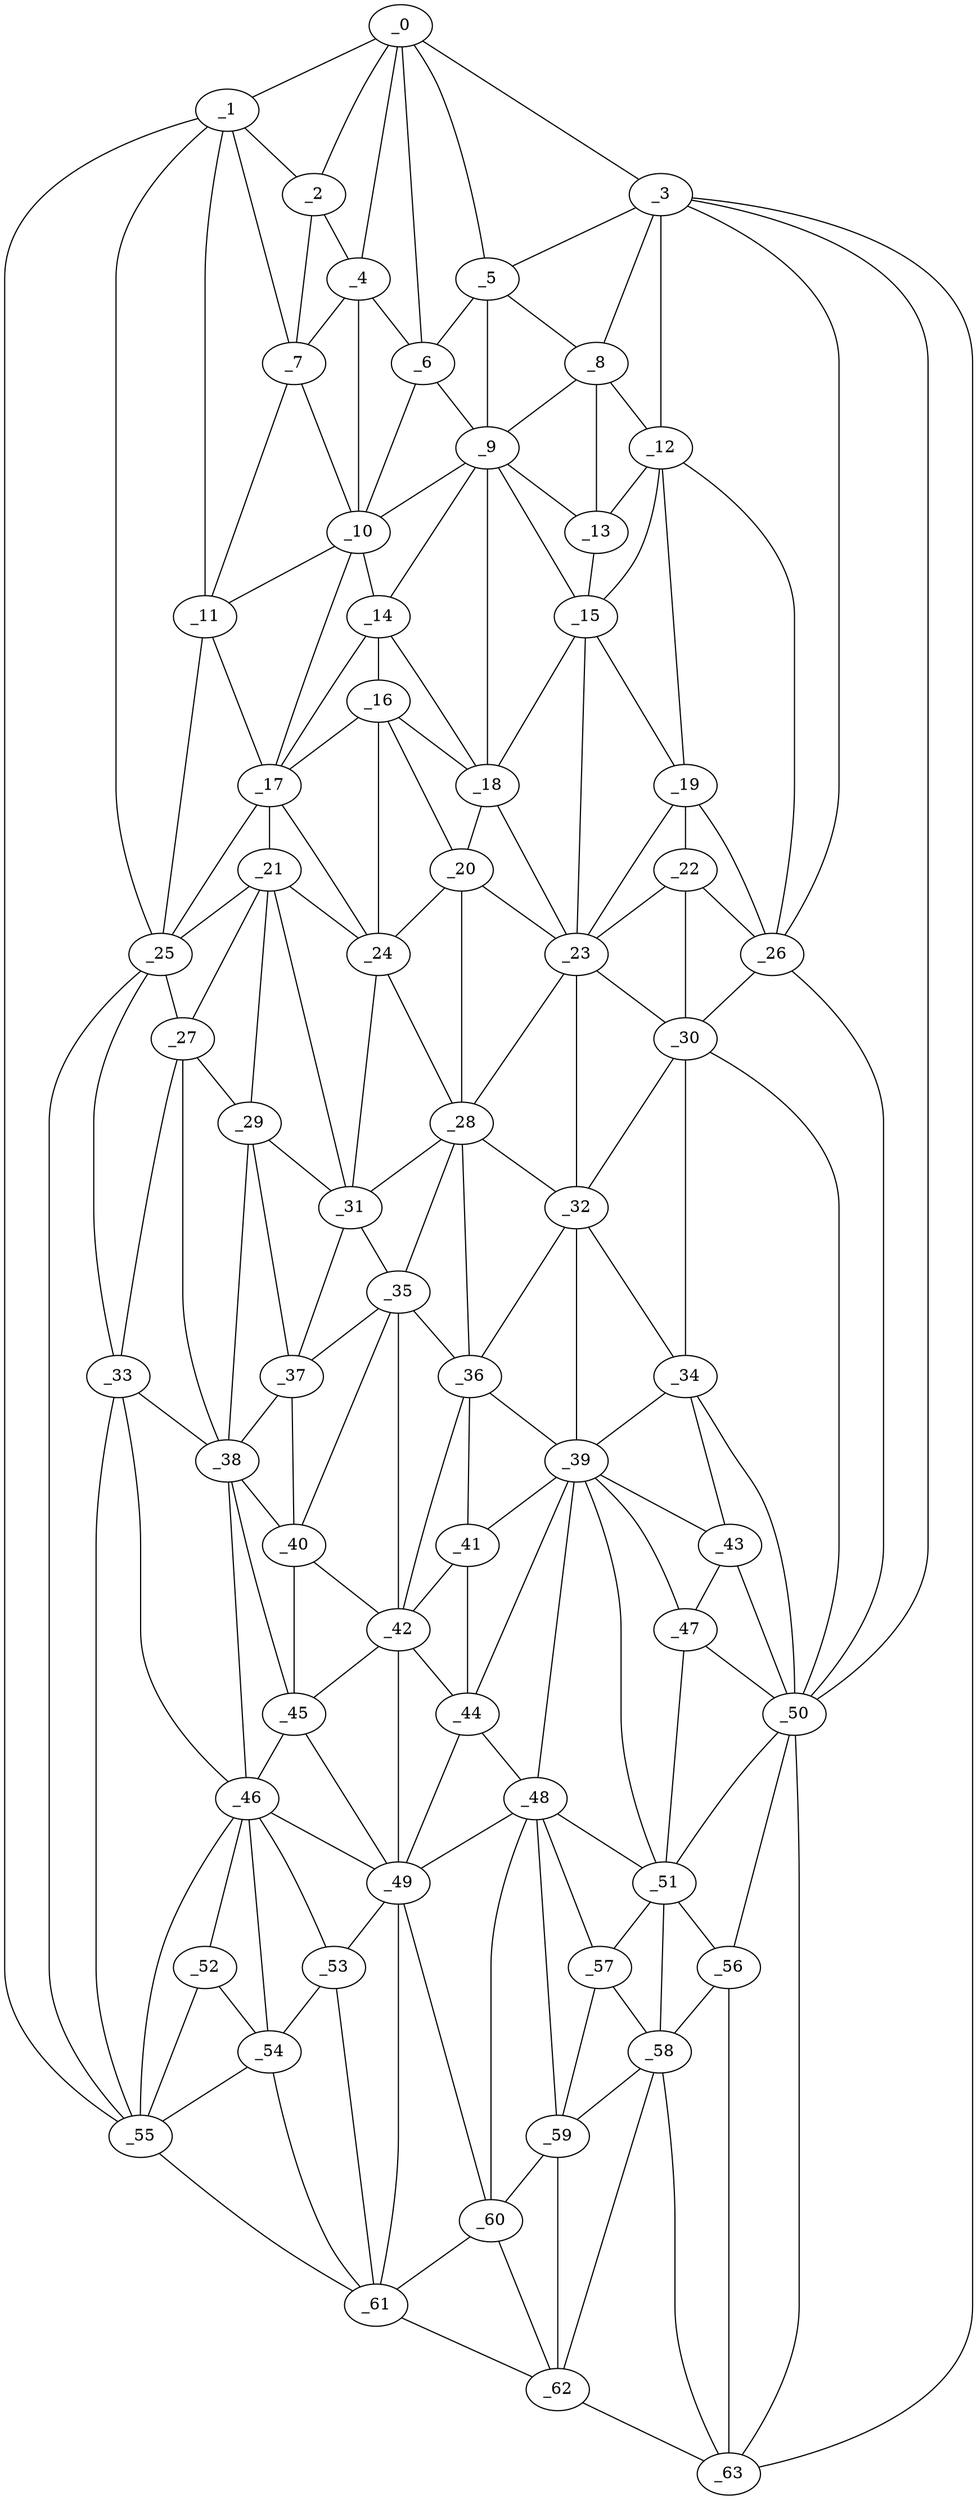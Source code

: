 graph "obj54__15.gxl" {
	_0	 [x=8,
		y=38];
	_1	 [x=9,
		y=96];
	_0 -- _1	 [valence=1];
	_2	 [x=17,
		y=69];
	_0 -- _2	 [valence=1];
	_3	 [x=22,
		y=21];
	_0 -- _3	 [valence=1];
	_4	 [x=23,
		y=63];
	_0 -- _4	 [valence=2];
	_5	 [x=26,
		y=29];
	_0 -- _5	 [valence=1];
	_6	 [x=26,
		y=50];
	_0 -- _6	 [valence=1];
	_1 -- _2	 [valence=2];
	_7	 [x=29,
		y=71];
	_1 -- _7	 [valence=2];
	_11	 [x=37,
		y=71];
	_1 -- _11	 [valence=1];
	_25	 [x=61,
		y=98];
	_1 -- _25	 [valence=2];
	_55	 [x=109,
		y=107];
	_1 -- _55	 [valence=1];
	_2 -- _4	 [valence=2];
	_2 -- _7	 [valence=1];
	_3 -- _5	 [valence=2];
	_8	 [x=36,
		y=25];
	_3 -- _8	 [valence=1];
	_12	 [x=41,
		y=24];
	_3 -- _12	 [valence=2];
	_26	 [x=62,
		y=26];
	_3 -- _26	 [valence=1];
	_50	 [x=102,
		y=28];
	_3 -- _50	 [valence=2];
	_63	 [x=123,
		y=28];
	_3 -- _63	 [valence=1];
	_4 -- _6	 [valence=2];
	_4 -- _7	 [valence=2];
	_10	 [x=37,
		y=64];
	_4 -- _10	 [valence=1];
	_5 -- _6	 [valence=2];
	_5 -- _8	 [valence=2];
	_9	 [x=36,
		y=45];
	_5 -- _9	 [valence=2];
	_6 -- _9	 [valence=1];
	_6 -- _10	 [valence=1];
	_7 -- _10	 [valence=2];
	_7 -- _11	 [valence=2];
	_8 -- _9	 [valence=2];
	_8 -- _12	 [valence=2];
	_13	 [x=44,
		y=29];
	_8 -- _13	 [valence=2];
	_9 -- _10	 [valence=1];
	_9 -- _13	 [valence=2];
	_14	 [x=46,
		y=60];
	_9 -- _14	 [valence=2];
	_15	 [x=48,
		y=29];
	_9 -- _15	 [valence=1];
	_18	 [x=51,
		y=53];
	_9 -- _18	 [valence=1];
	_10 -- _11	 [valence=2];
	_10 -- _14	 [valence=2];
	_17	 [x=50,
		y=72];
	_10 -- _17	 [valence=2];
	_11 -- _17	 [valence=2];
	_11 -- _25	 [valence=2];
	_12 -- _13	 [valence=2];
	_12 -- _15	 [valence=2];
	_19	 [x=54,
		y=29];
	_12 -- _19	 [valence=2];
	_12 -- _26	 [valence=2];
	_13 -- _15	 [valence=2];
	_16	 [x=49,
		y=59];
	_14 -- _16	 [valence=2];
	_14 -- _17	 [valence=1];
	_14 -- _18	 [valence=2];
	_15 -- _18	 [valence=2];
	_15 -- _19	 [valence=2];
	_23	 [x=61,
		y=41];
	_15 -- _23	 [valence=1];
	_16 -- _17	 [valence=2];
	_16 -- _18	 [valence=1];
	_20	 [x=57,
		y=52];
	_16 -- _20	 [valence=2];
	_24	 [x=61,
		y=61];
	_16 -- _24	 [valence=2];
	_21	 [x=58,
		y=73];
	_17 -- _21	 [valence=1];
	_17 -- _24	 [valence=2];
	_17 -- _25	 [valence=1];
	_18 -- _20	 [valence=2];
	_18 -- _23	 [valence=2];
	_22	 [x=61,
		y=31];
	_19 -- _22	 [valence=2];
	_19 -- _23	 [valence=2];
	_19 -- _26	 [valence=1];
	_20 -- _23	 [valence=2];
	_20 -- _24	 [valence=1];
	_28	 [x=69,
		y=61];
	_20 -- _28	 [valence=2];
	_21 -- _24	 [valence=1];
	_21 -- _25	 [valence=2];
	_27	 [x=68,
		y=95];
	_21 -- _27	 [valence=2];
	_29	 [x=70,
		y=75];
	_21 -- _29	 [valence=2];
	_31	 [x=73,
		y=68];
	_21 -- _31	 [valence=2];
	_22 -- _23	 [valence=1];
	_22 -- _26	 [valence=2];
	_30	 [x=71,
		y=29];
	_22 -- _30	 [valence=1];
	_23 -- _28	 [valence=2];
	_23 -- _30	 [valence=2];
	_32	 [x=78,
		y=41];
	_23 -- _32	 [valence=2];
	_24 -- _28	 [valence=2];
	_24 -- _31	 [valence=2];
	_25 -- _27	 [valence=1];
	_33	 [x=78,
		y=100];
	_25 -- _33	 [valence=2];
	_25 -- _55	 [valence=1];
	_26 -- _30	 [valence=2];
	_26 -- _50	 [valence=2];
	_27 -- _29	 [valence=2];
	_27 -- _33	 [valence=2];
	_38	 [x=83,
		y=91];
	_27 -- _38	 [valence=2];
	_28 -- _31	 [valence=2];
	_28 -- _32	 [valence=2];
	_35	 [x=80,
		y=64];
	_28 -- _35	 [valence=2];
	_36	 [x=82,
		y=55];
	_28 -- _36	 [valence=1];
	_29 -- _31	 [valence=2];
	_37	 [x=82,
		y=76];
	_29 -- _37	 [valence=2];
	_29 -- _38	 [valence=1];
	_30 -- _32	 [valence=2];
	_34	 [x=80,
		y=31];
	_30 -- _34	 [valence=2];
	_30 -- _50	 [valence=1];
	_31 -- _35	 [valence=2];
	_31 -- _37	 [valence=2];
	_32 -- _34	 [valence=2];
	_32 -- _36	 [valence=2];
	_39	 [x=87,
		y=39];
	_32 -- _39	 [valence=2];
	_33 -- _38	 [valence=2];
	_46	 [x=94,
		y=95];
	_33 -- _46	 [valence=2];
	_33 -- _55	 [valence=1];
	_34 -- _39	 [valence=1];
	_43	 [x=90,
		y=33];
	_34 -- _43	 [valence=2];
	_34 -- _50	 [valence=2];
	_35 -- _36	 [valence=2];
	_35 -- _37	 [valence=1];
	_40	 [x=87,
		y=76];
	_35 -- _40	 [valence=1];
	_42	 [x=88,
		y=61];
	_35 -- _42	 [valence=2];
	_36 -- _39	 [valence=1];
	_41	 [x=88,
		y=56];
	_36 -- _41	 [valence=2];
	_36 -- _42	 [valence=2];
	_37 -- _38	 [valence=2];
	_37 -- _40	 [valence=2];
	_38 -- _40	 [valence=2];
	_45	 [x=94,
		y=77];
	_38 -- _45	 [valence=2];
	_38 -- _46	 [valence=2];
	_39 -- _41	 [valence=1];
	_39 -- _43	 [valence=1];
	_44	 [x=93,
		y=56];
	_39 -- _44	 [valence=1];
	_47	 [x=95,
		y=33];
	_39 -- _47	 [valence=1];
	_48	 [x=100,
		y=55];
	_39 -- _48	 [valence=1];
	_51	 [x=102,
		y=34];
	_39 -- _51	 [valence=2];
	_40 -- _42	 [valence=2];
	_40 -- _45	 [valence=2];
	_41 -- _42	 [valence=1];
	_41 -- _44	 [valence=2];
	_42 -- _44	 [valence=2];
	_42 -- _45	 [valence=1];
	_49	 [x=100,
		y=77];
	_42 -- _49	 [valence=1];
	_43 -- _47	 [valence=2];
	_43 -- _50	 [valence=1];
	_44 -- _48	 [valence=2];
	_44 -- _49	 [valence=2];
	_45 -- _46	 [valence=2];
	_45 -- _49	 [valence=2];
	_46 -- _49	 [valence=2];
	_52	 [x=106,
		y=101];
	_46 -- _52	 [valence=1];
	_53	 [x=108,
		y=82];
	_46 -- _53	 [valence=1];
	_54	 [x=109,
		y=93];
	_46 -- _54	 [valence=2];
	_46 -- _55	 [valence=2];
	_47 -- _50	 [valence=1];
	_47 -- _51	 [valence=2];
	_48 -- _49	 [valence=1];
	_48 -- _51	 [valence=2];
	_57	 [x=112,
		y=47];
	_48 -- _57	 [valence=2];
	_59	 [x=117,
		y=56];
	_48 -- _59	 [valence=2];
	_60	 [x=117,
		y=65];
	_48 -- _60	 [valence=1];
	_49 -- _53	 [valence=1];
	_49 -- _60	 [valence=1];
	_61	 [x=118,
		y=76];
	_49 -- _61	 [valence=2];
	_50 -- _51	 [valence=1];
	_56	 [x=110,
		y=29];
	_50 -- _56	 [valence=2];
	_50 -- _63	 [valence=1];
	_51 -- _56	 [valence=2];
	_51 -- _57	 [valence=1];
	_58	 [x=115,
		y=38];
	_51 -- _58	 [valence=1];
	_52 -- _54	 [valence=2];
	_52 -- _55	 [valence=2];
	_53 -- _54	 [valence=2];
	_53 -- _61	 [valence=2];
	_54 -- _55	 [valence=2];
	_54 -- _61	 [valence=1];
	_55 -- _61	 [valence=1];
	_56 -- _58	 [valence=2];
	_56 -- _63	 [valence=2];
	_57 -- _58	 [valence=2];
	_57 -- _59	 [valence=1];
	_58 -- _59	 [valence=2];
	_62	 [x=121,
		y=59];
	_58 -- _62	 [valence=2];
	_58 -- _63	 [valence=1];
	_59 -- _60	 [valence=2];
	_59 -- _62	 [valence=2];
	_60 -- _61	 [valence=1];
	_60 -- _62	 [valence=2];
	_61 -- _62	 [valence=1];
	_62 -- _63	 [valence=1];
}
